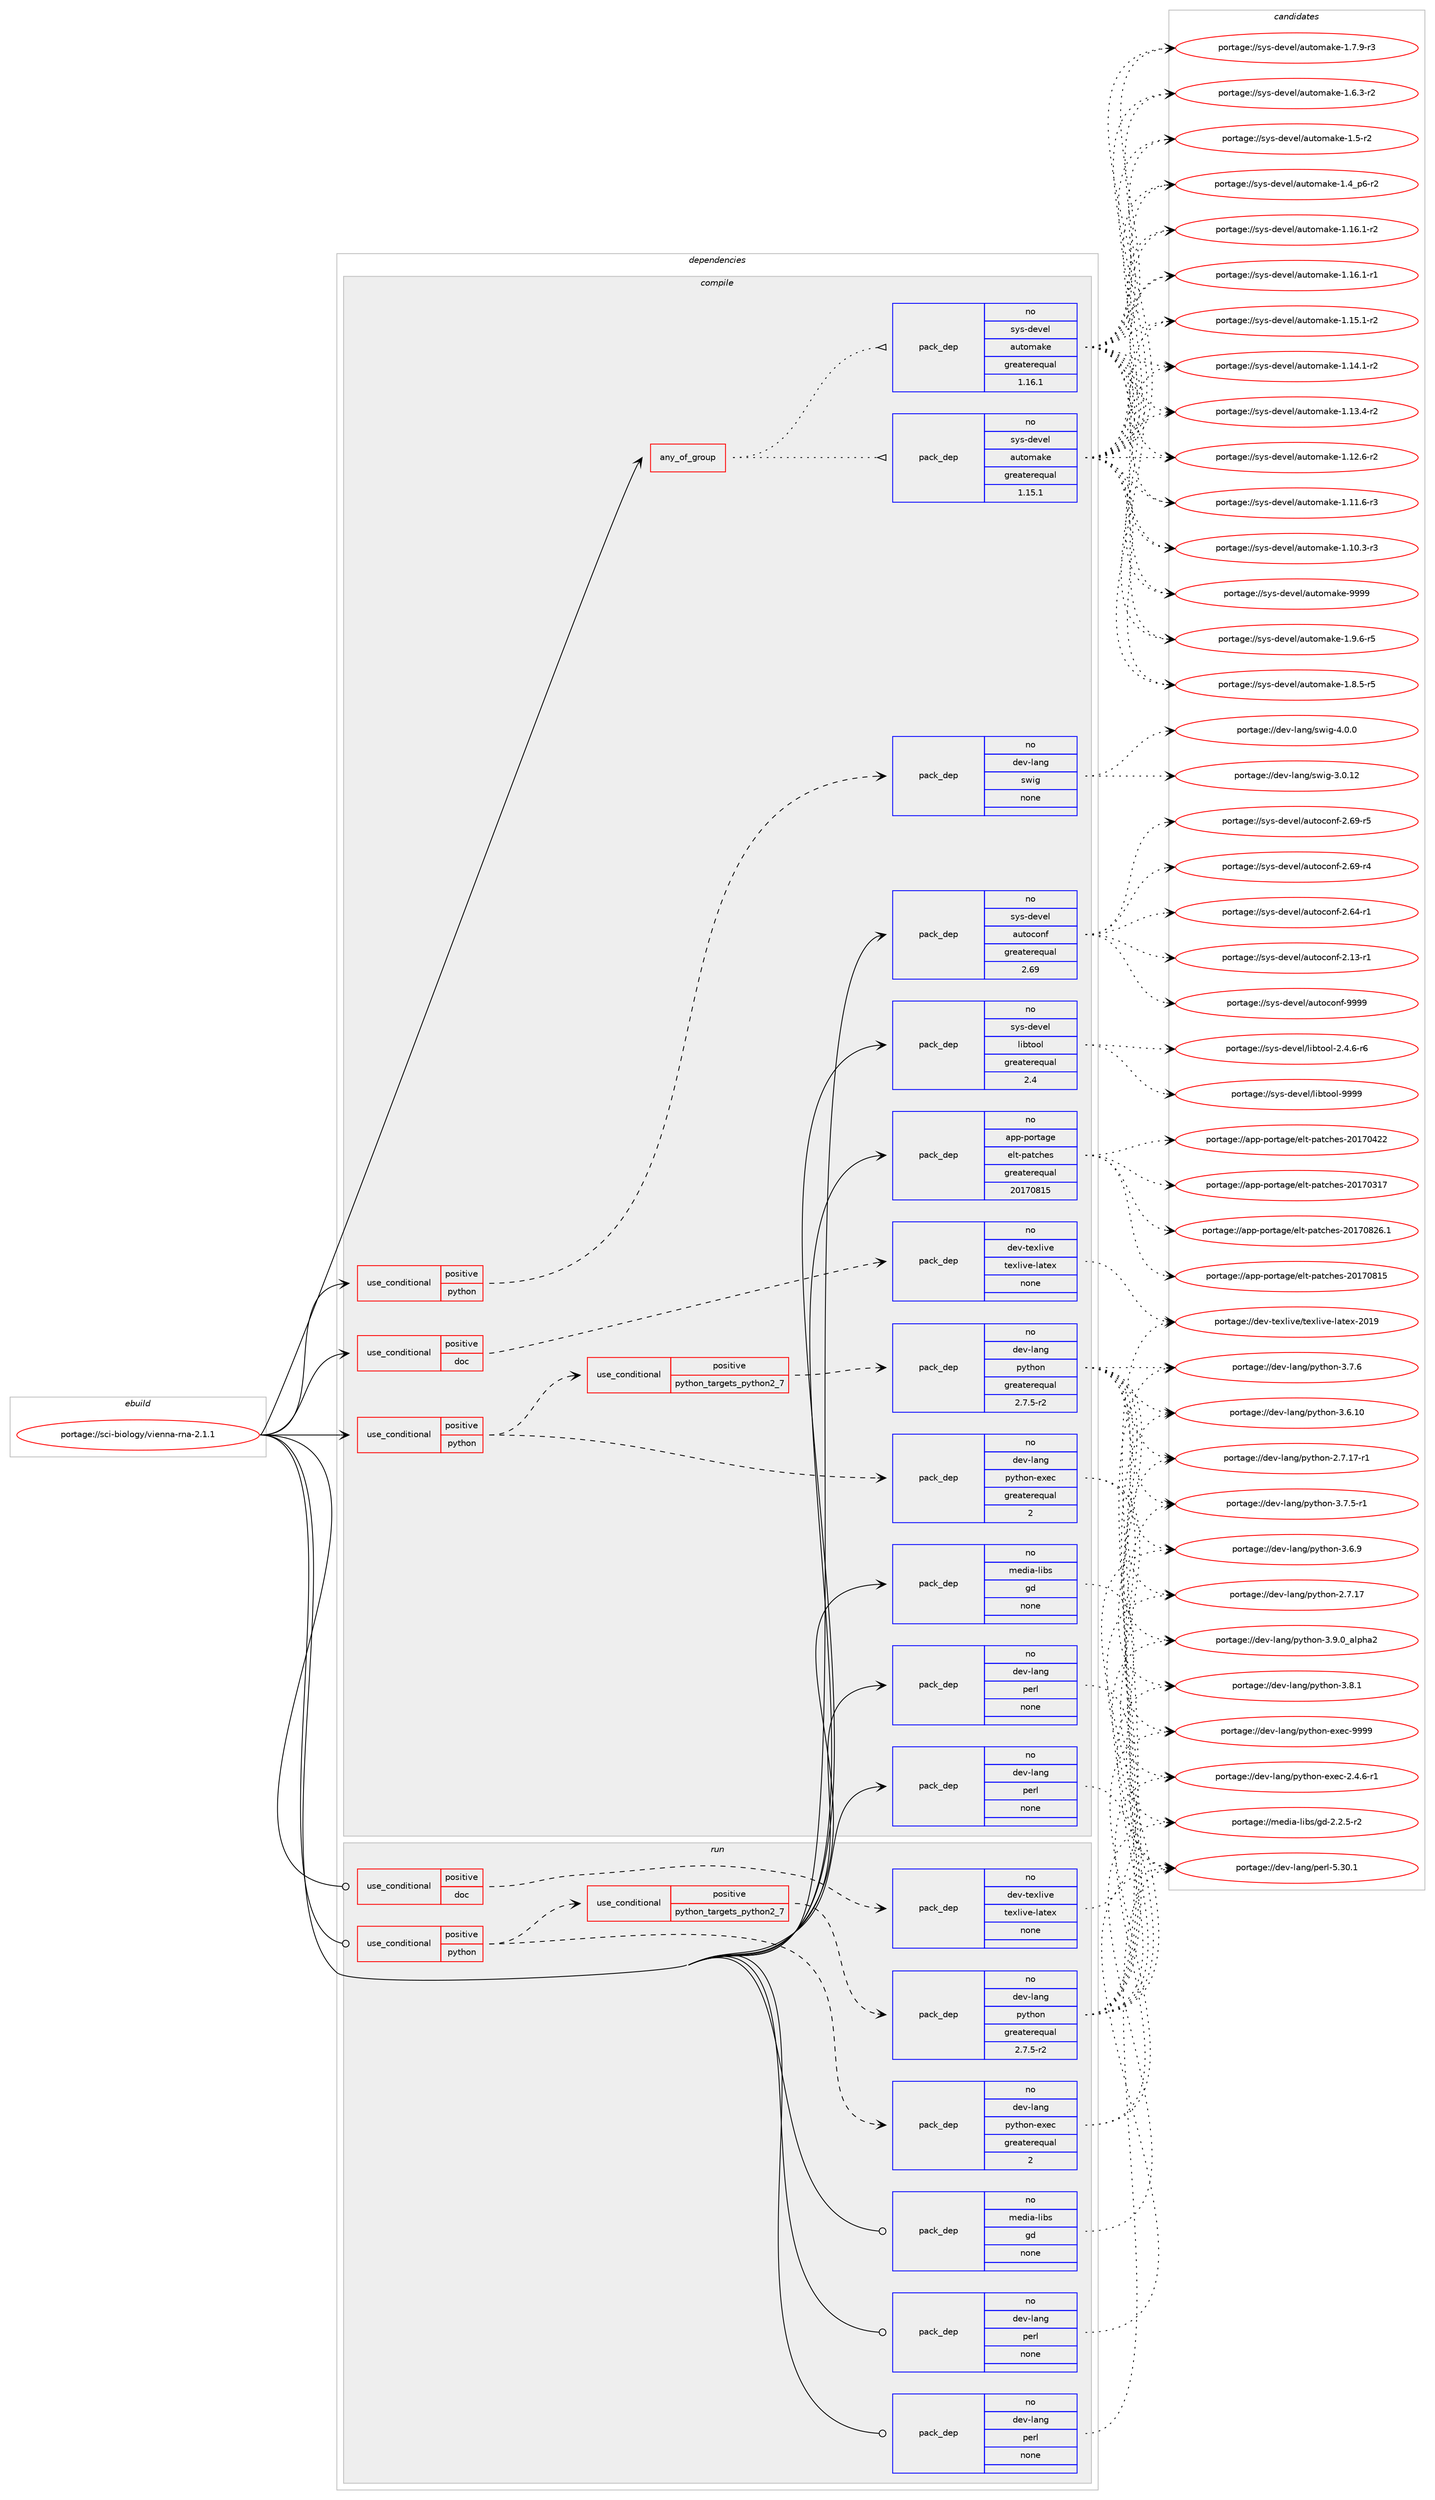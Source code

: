 digraph prolog {

# *************
# Graph options
# *************

newrank=true;
concentrate=true;
compound=true;
graph [rankdir=LR,fontname=Helvetica,fontsize=10,ranksep=1.5];#, ranksep=2.5, nodesep=0.2];
edge  [arrowhead=vee];
node  [fontname=Helvetica,fontsize=10];

# **********
# The ebuild
# **********

subgraph cluster_leftcol {
color=gray;
rank=same;
label=<<i>ebuild</i>>;
id [label="portage://sci-biology/vienna-rna-2.1.1", color=red, width=4, href="../sci-biology/vienna-rna-2.1.1.svg"];
}

# ****************
# The dependencies
# ****************

subgraph cluster_midcol {
color=gray;
label=<<i>dependencies</i>>;
subgraph cluster_compile {
fillcolor="#eeeeee";
style=filled;
label=<<i>compile</i>>;
subgraph any1644 {
dependency103374 [label=<<TABLE BORDER="0" CELLBORDER="1" CELLSPACING="0" CELLPADDING="4"><TR><TD CELLPADDING="10">any_of_group</TD></TR></TABLE>>, shape=none, color=red];subgraph pack80736 {
dependency103375 [label=<<TABLE BORDER="0" CELLBORDER="1" CELLSPACING="0" CELLPADDING="4" WIDTH="220"><TR><TD ROWSPAN="6" CELLPADDING="30">pack_dep</TD></TR><TR><TD WIDTH="110">no</TD></TR><TR><TD>sys-devel</TD></TR><TR><TD>automake</TD></TR><TR><TD>greaterequal</TD></TR><TR><TD>1.16.1</TD></TR></TABLE>>, shape=none, color=blue];
}
dependency103374:e -> dependency103375:w [weight=20,style="dotted",arrowhead="oinv"];
subgraph pack80737 {
dependency103376 [label=<<TABLE BORDER="0" CELLBORDER="1" CELLSPACING="0" CELLPADDING="4" WIDTH="220"><TR><TD ROWSPAN="6" CELLPADDING="30">pack_dep</TD></TR><TR><TD WIDTH="110">no</TD></TR><TR><TD>sys-devel</TD></TR><TR><TD>automake</TD></TR><TR><TD>greaterequal</TD></TR><TR><TD>1.15.1</TD></TR></TABLE>>, shape=none, color=blue];
}
dependency103374:e -> dependency103376:w [weight=20,style="dotted",arrowhead="oinv"];
}
id:e -> dependency103374:w [weight=20,style="solid",arrowhead="vee"];
subgraph cond20905 {
dependency103377 [label=<<TABLE BORDER="0" CELLBORDER="1" CELLSPACING="0" CELLPADDING="4"><TR><TD ROWSPAN="3" CELLPADDING="10">use_conditional</TD></TR><TR><TD>positive</TD></TR><TR><TD>doc</TD></TR></TABLE>>, shape=none, color=red];
subgraph pack80738 {
dependency103378 [label=<<TABLE BORDER="0" CELLBORDER="1" CELLSPACING="0" CELLPADDING="4" WIDTH="220"><TR><TD ROWSPAN="6" CELLPADDING="30">pack_dep</TD></TR><TR><TD WIDTH="110">no</TD></TR><TR><TD>dev-texlive</TD></TR><TR><TD>texlive-latex</TD></TR><TR><TD>none</TD></TR><TR><TD></TD></TR></TABLE>>, shape=none, color=blue];
}
dependency103377:e -> dependency103378:w [weight=20,style="dashed",arrowhead="vee"];
}
id:e -> dependency103377:w [weight=20,style="solid",arrowhead="vee"];
subgraph cond20906 {
dependency103379 [label=<<TABLE BORDER="0" CELLBORDER="1" CELLSPACING="0" CELLPADDING="4"><TR><TD ROWSPAN="3" CELLPADDING="10">use_conditional</TD></TR><TR><TD>positive</TD></TR><TR><TD>python</TD></TR></TABLE>>, shape=none, color=red];
subgraph cond20907 {
dependency103380 [label=<<TABLE BORDER="0" CELLBORDER="1" CELLSPACING="0" CELLPADDING="4"><TR><TD ROWSPAN="3" CELLPADDING="10">use_conditional</TD></TR><TR><TD>positive</TD></TR><TR><TD>python_targets_python2_7</TD></TR></TABLE>>, shape=none, color=red];
subgraph pack80739 {
dependency103381 [label=<<TABLE BORDER="0" CELLBORDER="1" CELLSPACING="0" CELLPADDING="4" WIDTH="220"><TR><TD ROWSPAN="6" CELLPADDING="30">pack_dep</TD></TR><TR><TD WIDTH="110">no</TD></TR><TR><TD>dev-lang</TD></TR><TR><TD>python</TD></TR><TR><TD>greaterequal</TD></TR><TR><TD>2.7.5-r2</TD></TR></TABLE>>, shape=none, color=blue];
}
dependency103380:e -> dependency103381:w [weight=20,style="dashed",arrowhead="vee"];
}
dependency103379:e -> dependency103380:w [weight=20,style="dashed",arrowhead="vee"];
subgraph pack80740 {
dependency103382 [label=<<TABLE BORDER="0" CELLBORDER="1" CELLSPACING="0" CELLPADDING="4" WIDTH="220"><TR><TD ROWSPAN="6" CELLPADDING="30">pack_dep</TD></TR><TR><TD WIDTH="110">no</TD></TR><TR><TD>dev-lang</TD></TR><TR><TD>python-exec</TD></TR><TR><TD>greaterequal</TD></TR><TR><TD>2</TD></TR></TABLE>>, shape=none, color=blue];
}
dependency103379:e -> dependency103382:w [weight=20,style="dashed",arrowhead="vee"];
}
id:e -> dependency103379:w [weight=20,style="solid",arrowhead="vee"];
subgraph cond20908 {
dependency103383 [label=<<TABLE BORDER="0" CELLBORDER="1" CELLSPACING="0" CELLPADDING="4"><TR><TD ROWSPAN="3" CELLPADDING="10">use_conditional</TD></TR><TR><TD>positive</TD></TR><TR><TD>python</TD></TR></TABLE>>, shape=none, color=red];
subgraph pack80741 {
dependency103384 [label=<<TABLE BORDER="0" CELLBORDER="1" CELLSPACING="0" CELLPADDING="4" WIDTH="220"><TR><TD ROWSPAN="6" CELLPADDING="30">pack_dep</TD></TR><TR><TD WIDTH="110">no</TD></TR><TR><TD>dev-lang</TD></TR><TR><TD>swig</TD></TR><TR><TD>none</TD></TR><TR><TD></TD></TR></TABLE>>, shape=none, color=blue];
}
dependency103383:e -> dependency103384:w [weight=20,style="dashed",arrowhead="vee"];
}
id:e -> dependency103383:w [weight=20,style="solid",arrowhead="vee"];
subgraph pack80742 {
dependency103385 [label=<<TABLE BORDER="0" CELLBORDER="1" CELLSPACING="0" CELLPADDING="4" WIDTH="220"><TR><TD ROWSPAN="6" CELLPADDING="30">pack_dep</TD></TR><TR><TD WIDTH="110">no</TD></TR><TR><TD>app-portage</TD></TR><TR><TD>elt-patches</TD></TR><TR><TD>greaterequal</TD></TR><TR><TD>20170815</TD></TR></TABLE>>, shape=none, color=blue];
}
id:e -> dependency103385:w [weight=20,style="solid",arrowhead="vee"];
subgraph pack80743 {
dependency103386 [label=<<TABLE BORDER="0" CELLBORDER="1" CELLSPACING="0" CELLPADDING="4" WIDTH="220"><TR><TD ROWSPAN="6" CELLPADDING="30">pack_dep</TD></TR><TR><TD WIDTH="110">no</TD></TR><TR><TD>dev-lang</TD></TR><TR><TD>perl</TD></TR><TR><TD>none</TD></TR><TR><TD></TD></TR></TABLE>>, shape=none, color=blue];
}
id:e -> dependency103386:w [weight=20,style="solid",arrowhead="vee"];
subgraph pack80744 {
dependency103387 [label=<<TABLE BORDER="0" CELLBORDER="1" CELLSPACING="0" CELLPADDING="4" WIDTH="220"><TR><TD ROWSPAN="6" CELLPADDING="30">pack_dep</TD></TR><TR><TD WIDTH="110">no</TD></TR><TR><TD>dev-lang</TD></TR><TR><TD>perl</TD></TR><TR><TD>none</TD></TR><TR><TD></TD></TR></TABLE>>, shape=none, color=blue];
}
id:e -> dependency103387:w [weight=20,style="solid",arrowhead="vee"];
subgraph pack80745 {
dependency103388 [label=<<TABLE BORDER="0" CELLBORDER="1" CELLSPACING="0" CELLPADDING="4" WIDTH="220"><TR><TD ROWSPAN="6" CELLPADDING="30">pack_dep</TD></TR><TR><TD WIDTH="110">no</TD></TR><TR><TD>media-libs</TD></TR><TR><TD>gd</TD></TR><TR><TD>none</TD></TR><TR><TD></TD></TR></TABLE>>, shape=none, color=blue];
}
id:e -> dependency103388:w [weight=20,style="solid",arrowhead="vee"];
subgraph pack80746 {
dependency103389 [label=<<TABLE BORDER="0" CELLBORDER="1" CELLSPACING="0" CELLPADDING="4" WIDTH="220"><TR><TD ROWSPAN="6" CELLPADDING="30">pack_dep</TD></TR><TR><TD WIDTH="110">no</TD></TR><TR><TD>sys-devel</TD></TR><TR><TD>autoconf</TD></TR><TR><TD>greaterequal</TD></TR><TR><TD>2.69</TD></TR></TABLE>>, shape=none, color=blue];
}
id:e -> dependency103389:w [weight=20,style="solid",arrowhead="vee"];
subgraph pack80747 {
dependency103390 [label=<<TABLE BORDER="0" CELLBORDER="1" CELLSPACING="0" CELLPADDING="4" WIDTH="220"><TR><TD ROWSPAN="6" CELLPADDING="30">pack_dep</TD></TR><TR><TD WIDTH="110">no</TD></TR><TR><TD>sys-devel</TD></TR><TR><TD>libtool</TD></TR><TR><TD>greaterequal</TD></TR><TR><TD>2.4</TD></TR></TABLE>>, shape=none, color=blue];
}
id:e -> dependency103390:w [weight=20,style="solid",arrowhead="vee"];
}
subgraph cluster_compileandrun {
fillcolor="#eeeeee";
style=filled;
label=<<i>compile and run</i>>;
}
subgraph cluster_run {
fillcolor="#eeeeee";
style=filled;
label=<<i>run</i>>;
subgraph cond20909 {
dependency103391 [label=<<TABLE BORDER="0" CELLBORDER="1" CELLSPACING="0" CELLPADDING="4"><TR><TD ROWSPAN="3" CELLPADDING="10">use_conditional</TD></TR><TR><TD>positive</TD></TR><TR><TD>doc</TD></TR></TABLE>>, shape=none, color=red];
subgraph pack80748 {
dependency103392 [label=<<TABLE BORDER="0" CELLBORDER="1" CELLSPACING="0" CELLPADDING="4" WIDTH="220"><TR><TD ROWSPAN="6" CELLPADDING="30">pack_dep</TD></TR><TR><TD WIDTH="110">no</TD></TR><TR><TD>dev-texlive</TD></TR><TR><TD>texlive-latex</TD></TR><TR><TD>none</TD></TR><TR><TD></TD></TR></TABLE>>, shape=none, color=blue];
}
dependency103391:e -> dependency103392:w [weight=20,style="dashed",arrowhead="vee"];
}
id:e -> dependency103391:w [weight=20,style="solid",arrowhead="odot"];
subgraph cond20910 {
dependency103393 [label=<<TABLE BORDER="0" CELLBORDER="1" CELLSPACING="0" CELLPADDING="4"><TR><TD ROWSPAN="3" CELLPADDING="10">use_conditional</TD></TR><TR><TD>positive</TD></TR><TR><TD>python</TD></TR></TABLE>>, shape=none, color=red];
subgraph cond20911 {
dependency103394 [label=<<TABLE BORDER="0" CELLBORDER="1" CELLSPACING="0" CELLPADDING="4"><TR><TD ROWSPAN="3" CELLPADDING="10">use_conditional</TD></TR><TR><TD>positive</TD></TR><TR><TD>python_targets_python2_7</TD></TR></TABLE>>, shape=none, color=red];
subgraph pack80749 {
dependency103395 [label=<<TABLE BORDER="0" CELLBORDER="1" CELLSPACING="0" CELLPADDING="4" WIDTH="220"><TR><TD ROWSPAN="6" CELLPADDING="30">pack_dep</TD></TR><TR><TD WIDTH="110">no</TD></TR><TR><TD>dev-lang</TD></TR><TR><TD>python</TD></TR><TR><TD>greaterequal</TD></TR><TR><TD>2.7.5-r2</TD></TR></TABLE>>, shape=none, color=blue];
}
dependency103394:e -> dependency103395:w [weight=20,style="dashed",arrowhead="vee"];
}
dependency103393:e -> dependency103394:w [weight=20,style="dashed",arrowhead="vee"];
subgraph pack80750 {
dependency103396 [label=<<TABLE BORDER="0" CELLBORDER="1" CELLSPACING="0" CELLPADDING="4" WIDTH="220"><TR><TD ROWSPAN="6" CELLPADDING="30">pack_dep</TD></TR><TR><TD WIDTH="110">no</TD></TR><TR><TD>dev-lang</TD></TR><TR><TD>python-exec</TD></TR><TR><TD>greaterequal</TD></TR><TR><TD>2</TD></TR></TABLE>>, shape=none, color=blue];
}
dependency103393:e -> dependency103396:w [weight=20,style="dashed",arrowhead="vee"];
}
id:e -> dependency103393:w [weight=20,style="solid",arrowhead="odot"];
subgraph pack80751 {
dependency103397 [label=<<TABLE BORDER="0" CELLBORDER="1" CELLSPACING="0" CELLPADDING="4" WIDTH="220"><TR><TD ROWSPAN="6" CELLPADDING="30">pack_dep</TD></TR><TR><TD WIDTH="110">no</TD></TR><TR><TD>dev-lang</TD></TR><TR><TD>perl</TD></TR><TR><TD>none</TD></TR><TR><TD></TD></TR></TABLE>>, shape=none, color=blue];
}
id:e -> dependency103397:w [weight=20,style="solid",arrowhead="odot"];
subgraph pack80752 {
dependency103398 [label=<<TABLE BORDER="0" CELLBORDER="1" CELLSPACING="0" CELLPADDING="4" WIDTH="220"><TR><TD ROWSPAN="6" CELLPADDING="30">pack_dep</TD></TR><TR><TD WIDTH="110">no</TD></TR><TR><TD>dev-lang</TD></TR><TR><TD>perl</TD></TR><TR><TD>none</TD></TR><TR><TD></TD></TR></TABLE>>, shape=none, color=blue];
}
id:e -> dependency103398:w [weight=20,style="solid",arrowhead="odot"];
subgraph pack80753 {
dependency103399 [label=<<TABLE BORDER="0" CELLBORDER="1" CELLSPACING="0" CELLPADDING="4" WIDTH="220"><TR><TD ROWSPAN="6" CELLPADDING="30">pack_dep</TD></TR><TR><TD WIDTH="110">no</TD></TR><TR><TD>media-libs</TD></TR><TR><TD>gd</TD></TR><TR><TD>none</TD></TR><TR><TD></TD></TR></TABLE>>, shape=none, color=blue];
}
id:e -> dependency103399:w [weight=20,style="solid",arrowhead="odot"];
}
}

# **************
# The candidates
# **************

subgraph cluster_choices {
rank=same;
color=gray;
label=<<i>candidates</i>>;

subgraph choice80736 {
color=black;
nodesep=1;
choice115121115451001011181011084797117116111109971071014557575757 [label="portage://sys-devel/automake-9999", color=red, width=4,href="../sys-devel/automake-9999.svg"];
choice115121115451001011181011084797117116111109971071014549465746544511453 [label="portage://sys-devel/automake-1.9.6-r5", color=red, width=4,href="../sys-devel/automake-1.9.6-r5.svg"];
choice115121115451001011181011084797117116111109971071014549465646534511453 [label="portage://sys-devel/automake-1.8.5-r5", color=red, width=4,href="../sys-devel/automake-1.8.5-r5.svg"];
choice115121115451001011181011084797117116111109971071014549465546574511451 [label="portage://sys-devel/automake-1.7.9-r3", color=red, width=4,href="../sys-devel/automake-1.7.9-r3.svg"];
choice115121115451001011181011084797117116111109971071014549465446514511450 [label="portage://sys-devel/automake-1.6.3-r2", color=red, width=4,href="../sys-devel/automake-1.6.3-r2.svg"];
choice11512111545100101118101108479711711611110997107101454946534511450 [label="portage://sys-devel/automake-1.5-r2", color=red, width=4,href="../sys-devel/automake-1.5-r2.svg"];
choice115121115451001011181011084797117116111109971071014549465295112544511450 [label="portage://sys-devel/automake-1.4_p6-r2", color=red, width=4,href="../sys-devel/automake-1.4_p6-r2.svg"];
choice11512111545100101118101108479711711611110997107101454946495446494511450 [label="portage://sys-devel/automake-1.16.1-r2", color=red, width=4,href="../sys-devel/automake-1.16.1-r2.svg"];
choice11512111545100101118101108479711711611110997107101454946495446494511449 [label="portage://sys-devel/automake-1.16.1-r1", color=red, width=4,href="../sys-devel/automake-1.16.1-r1.svg"];
choice11512111545100101118101108479711711611110997107101454946495346494511450 [label="portage://sys-devel/automake-1.15.1-r2", color=red, width=4,href="../sys-devel/automake-1.15.1-r2.svg"];
choice11512111545100101118101108479711711611110997107101454946495246494511450 [label="portage://sys-devel/automake-1.14.1-r2", color=red, width=4,href="../sys-devel/automake-1.14.1-r2.svg"];
choice11512111545100101118101108479711711611110997107101454946495146524511450 [label="portage://sys-devel/automake-1.13.4-r2", color=red, width=4,href="../sys-devel/automake-1.13.4-r2.svg"];
choice11512111545100101118101108479711711611110997107101454946495046544511450 [label="portage://sys-devel/automake-1.12.6-r2", color=red, width=4,href="../sys-devel/automake-1.12.6-r2.svg"];
choice11512111545100101118101108479711711611110997107101454946494946544511451 [label="portage://sys-devel/automake-1.11.6-r3", color=red, width=4,href="../sys-devel/automake-1.11.6-r3.svg"];
choice11512111545100101118101108479711711611110997107101454946494846514511451 [label="portage://sys-devel/automake-1.10.3-r3", color=red, width=4,href="../sys-devel/automake-1.10.3-r3.svg"];
dependency103375:e -> choice115121115451001011181011084797117116111109971071014557575757:w [style=dotted,weight="100"];
dependency103375:e -> choice115121115451001011181011084797117116111109971071014549465746544511453:w [style=dotted,weight="100"];
dependency103375:e -> choice115121115451001011181011084797117116111109971071014549465646534511453:w [style=dotted,weight="100"];
dependency103375:e -> choice115121115451001011181011084797117116111109971071014549465546574511451:w [style=dotted,weight="100"];
dependency103375:e -> choice115121115451001011181011084797117116111109971071014549465446514511450:w [style=dotted,weight="100"];
dependency103375:e -> choice11512111545100101118101108479711711611110997107101454946534511450:w [style=dotted,weight="100"];
dependency103375:e -> choice115121115451001011181011084797117116111109971071014549465295112544511450:w [style=dotted,weight="100"];
dependency103375:e -> choice11512111545100101118101108479711711611110997107101454946495446494511450:w [style=dotted,weight="100"];
dependency103375:e -> choice11512111545100101118101108479711711611110997107101454946495446494511449:w [style=dotted,weight="100"];
dependency103375:e -> choice11512111545100101118101108479711711611110997107101454946495346494511450:w [style=dotted,weight="100"];
dependency103375:e -> choice11512111545100101118101108479711711611110997107101454946495246494511450:w [style=dotted,weight="100"];
dependency103375:e -> choice11512111545100101118101108479711711611110997107101454946495146524511450:w [style=dotted,weight="100"];
dependency103375:e -> choice11512111545100101118101108479711711611110997107101454946495046544511450:w [style=dotted,weight="100"];
dependency103375:e -> choice11512111545100101118101108479711711611110997107101454946494946544511451:w [style=dotted,weight="100"];
dependency103375:e -> choice11512111545100101118101108479711711611110997107101454946494846514511451:w [style=dotted,weight="100"];
}
subgraph choice80737 {
color=black;
nodesep=1;
choice115121115451001011181011084797117116111109971071014557575757 [label="portage://sys-devel/automake-9999", color=red, width=4,href="../sys-devel/automake-9999.svg"];
choice115121115451001011181011084797117116111109971071014549465746544511453 [label="portage://sys-devel/automake-1.9.6-r5", color=red, width=4,href="../sys-devel/automake-1.9.6-r5.svg"];
choice115121115451001011181011084797117116111109971071014549465646534511453 [label="portage://sys-devel/automake-1.8.5-r5", color=red, width=4,href="../sys-devel/automake-1.8.5-r5.svg"];
choice115121115451001011181011084797117116111109971071014549465546574511451 [label="portage://sys-devel/automake-1.7.9-r3", color=red, width=4,href="../sys-devel/automake-1.7.9-r3.svg"];
choice115121115451001011181011084797117116111109971071014549465446514511450 [label="portage://sys-devel/automake-1.6.3-r2", color=red, width=4,href="../sys-devel/automake-1.6.3-r2.svg"];
choice11512111545100101118101108479711711611110997107101454946534511450 [label="portage://sys-devel/automake-1.5-r2", color=red, width=4,href="../sys-devel/automake-1.5-r2.svg"];
choice115121115451001011181011084797117116111109971071014549465295112544511450 [label="portage://sys-devel/automake-1.4_p6-r2", color=red, width=4,href="../sys-devel/automake-1.4_p6-r2.svg"];
choice11512111545100101118101108479711711611110997107101454946495446494511450 [label="portage://sys-devel/automake-1.16.1-r2", color=red, width=4,href="../sys-devel/automake-1.16.1-r2.svg"];
choice11512111545100101118101108479711711611110997107101454946495446494511449 [label="portage://sys-devel/automake-1.16.1-r1", color=red, width=4,href="../sys-devel/automake-1.16.1-r1.svg"];
choice11512111545100101118101108479711711611110997107101454946495346494511450 [label="portage://sys-devel/automake-1.15.1-r2", color=red, width=4,href="../sys-devel/automake-1.15.1-r2.svg"];
choice11512111545100101118101108479711711611110997107101454946495246494511450 [label="portage://sys-devel/automake-1.14.1-r2", color=red, width=4,href="../sys-devel/automake-1.14.1-r2.svg"];
choice11512111545100101118101108479711711611110997107101454946495146524511450 [label="portage://sys-devel/automake-1.13.4-r2", color=red, width=4,href="../sys-devel/automake-1.13.4-r2.svg"];
choice11512111545100101118101108479711711611110997107101454946495046544511450 [label="portage://sys-devel/automake-1.12.6-r2", color=red, width=4,href="../sys-devel/automake-1.12.6-r2.svg"];
choice11512111545100101118101108479711711611110997107101454946494946544511451 [label="portage://sys-devel/automake-1.11.6-r3", color=red, width=4,href="../sys-devel/automake-1.11.6-r3.svg"];
choice11512111545100101118101108479711711611110997107101454946494846514511451 [label="portage://sys-devel/automake-1.10.3-r3", color=red, width=4,href="../sys-devel/automake-1.10.3-r3.svg"];
dependency103376:e -> choice115121115451001011181011084797117116111109971071014557575757:w [style=dotted,weight="100"];
dependency103376:e -> choice115121115451001011181011084797117116111109971071014549465746544511453:w [style=dotted,weight="100"];
dependency103376:e -> choice115121115451001011181011084797117116111109971071014549465646534511453:w [style=dotted,weight="100"];
dependency103376:e -> choice115121115451001011181011084797117116111109971071014549465546574511451:w [style=dotted,weight="100"];
dependency103376:e -> choice115121115451001011181011084797117116111109971071014549465446514511450:w [style=dotted,weight="100"];
dependency103376:e -> choice11512111545100101118101108479711711611110997107101454946534511450:w [style=dotted,weight="100"];
dependency103376:e -> choice115121115451001011181011084797117116111109971071014549465295112544511450:w [style=dotted,weight="100"];
dependency103376:e -> choice11512111545100101118101108479711711611110997107101454946495446494511450:w [style=dotted,weight="100"];
dependency103376:e -> choice11512111545100101118101108479711711611110997107101454946495446494511449:w [style=dotted,weight="100"];
dependency103376:e -> choice11512111545100101118101108479711711611110997107101454946495346494511450:w [style=dotted,weight="100"];
dependency103376:e -> choice11512111545100101118101108479711711611110997107101454946495246494511450:w [style=dotted,weight="100"];
dependency103376:e -> choice11512111545100101118101108479711711611110997107101454946495146524511450:w [style=dotted,weight="100"];
dependency103376:e -> choice11512111545100101118101108479711711611110997107101454946495046544511450:w [style=dotted,weight="100"];
dependency103376:e -> choice11512111545100101118101108479711711611110997107101454946494946544511451:w [style=dotted,weight="100"];
dependency103376:e -> choice11512111545100101118101108479711711611110997107101454946494846514511451:w [style=dotted,weight="100"];
}
subgraph choice80738 {
color=black;
nodesep=1;
choice100101118451161011201081051181014711610112010810511810145108971161011204550484957 [label="portage://dev-texlive/texlive-latex-2019", color=red, width=4,href="../dev-texlive/texlive-latex-2019.svg"];
dependency103378:e -> choice100101118451161011201081051181014711610112010810511810145108971161011204550484957:w [style=dotted,weight="100"];
}
subgraph choice80739 {
color=black;
nodesep=1;
choice10010111845108971101034711212111610411111045514657464895971081121049750 [label="portage://dev-lang/python-3.9.0_alpha2", color=red, width=4,href="../dev-lang/python-3.9.0_alpha2.svg"];
choice100101118451089711010347112121116104111110455146564649 [label="portage://dev-lang/python-3.8.1", color=red, width=4,href="../dev-lang/python-3.8.1.svg"];
choice100101118451089711010347112121116104111110455146554654 [label="portage://dev-lang/python-3.7.6", color=red, width=4,href="../dev-lang/python-3.7.6.svg"];
choice1001011184510897110103471121211161041111104551465546534511449 [label="portage://dev-lang/python-3.7.5-r1", color=red, width=4,href="../dev-lang/python-3.7.5-r1.svg"];
choice100101118451089711010347112121116104111110455146544657 [label="portage://dev-lang/python-3.6.9", color=red, width=4,href="../dev-lang/python-3.6.9.svg"];
choice10010111845108971101034711212111610411111045514654464948 [label="portage://dev-lang/python-3.6.10", color=red, width=4,href="../dev-lang/python-3.6.10.svg"];
choice100101118451089711010347112121116104111110455046554649554511449 [label="portage://dev-lang/python-2.7.17-r1", color=red, width=4,href="../dev-lang/python-2.7.17-r1.svg"];
choice10010111845108971101034711212111610411111045504655464955 [label="portage://dev-lang/python-2.7.17", color=red, width=4,href="../dev-lang/python-2.7.17.svg"];
dependency103381:e -> choice10010111845108971101034711212111610411111045514657464895971081121049750:w [style=dotted,weight="100"];
dependency103381:e -> choice100101118451089711010347112121116104111110455146564649:w [style=dotted,weight="100"];
dependency103381:e -> choice100101118451089711010347112121116104111110455146554654:w [style=dotted,weight="100"];
dependency103381:e -> choice1001011184510897110103471121211161041111104551465546534511449:w [style=dotted,weight="100"];
dependency103381:e -> choice100101118451089711010347112121116104111110455146544657:w [style=dotted,weight="100"];
dependency103381:e -> choice10010111845108971101034711212111610411111045514654464948:w [style=dotted,weight="100"];
dependency103381:e -> choice100101118451089711010347112121116104111110455046554649554511449:w [style=dotted,weight="100"];
dependency103381:e -> choice10010111845108971101034711212111610411111045504655464955:w [style=dotted,weight="100"];
}
subgraph choice80740 {
color=black;
nodesep=1;
choice10010111845108971101034711212111610411111045101120101994557575757 [label="portage://dev-lang/python-exec-9999", color=red, width=4,href="../dev-lang/python-exec-9999.svg"];
choice10010111845108971101034711212111610411111045101120101994550465246544511449 [label="portage://dev-lang/python-exec-2.4.6-r1", color=red, width=4,href="../dev-lang/python-exec-2.4.6-r1.svg"];
dependency103382:e -> choice10010111845108971101034711212111610411111045101120101994557575757:w [style=dotted,weight="100"];
dependency103382:e -> choice10010111845108971101034711212111610411111045101120101994550465246544511449:w [style=dotted,weight="100"];
}
subgraph choice80741 {
color=black;
nodesep=1;
choice100101118451089711010347115119105103455246484648 [label="portage://dev-lang/swig-4.0.0", color=red, width=4,href="../dev-lang/swig-4.0.0.svg"];
choice10010111845108971101034711511910510345514648464950 [label="portage://dev-lang/swig-3.0.12", color=red, width=4,href="../dev-lang/swig-3.0.12.svg"];
dependency103384:e -> choice100101118451089711010347115119105103455246484648:w [style=dotted,weight="100"];
dependency103384:e -> choice10010111845108971101034711511910510345514648464950:w [style=dotted,weight="100"];
}
subgraph choice80742 {
color=black;
nodesep=1;
choice971121124511211111411697103101471011081164511297116991041011154550484955485650544649 [label="portage://app-portage/elt-patches-20170826.1", color=red, width=4,href="../app-portage/elt-patches-20170826.1.svg"];
choice97112112451121111141169710310147101108116451129711699104101115455048495548564953 [label="portage://app-portage/elt-patches-20170815", color=red, width=4,href="../app-portage/elt-patches-20170815.svg"];
choice97112112451121111141169710310147101108116451129711699104101115455048495548525050 [label="portage://app-portage/elt-patches-20170422", color=red, width=4,href="../app-portage/elt-patches-20170422.svg"];
choice97112112451121111141169710310147101108116451129711699104101115455048495548514955 [label="portage://app-portage/elt-patches-20170317", color=red, width=4,href="../app-portage/elt-patches-20170317.svg"];
dependency103385:e -> choice971121124511211111411697103101471011081164511297116991041011154550484955485650544649:w [style=dotted,weight="100"];
dependency103385:e -> choice97112112451121111141169710310147101108116451129711699104101115455048495548564953:w [style=dotted,weight="100"];
dependency103385:e -> choice97112112451121111141169710310147101108116451129711699104101115455048495548525050:w [style=dotted,weight="100"];
dependency103385:e -> choice97112112451121111141169710310147101108116451129711699104101115455048495548514955:w [style=dotted,weight="100"];
}
subgraph choice80743 {
color=black;
nodesep=1;
choice10010111845108971101034711210111410845534651484649 [label="portage://dev-lang/perl-5.30.1", color=red, width=4,href="../dev-lang/perl-5.30.1.svg"];
dependency103386:e -> choice10010111845108971101034711210111410845534651484649:w [style=dotted,weight="100"];
}
subgraph choice80744 {
color=black;
nodesep=1;
choice10010111845108971101034711210111410845534651484649 [label="portage://dev-lang/perl-5.30.1", color=red, width=4,href="../dev-lang/perl-5.30.1.svg"];
dependency103387:e -> choice10010111845108971101034711210111410845534651484649:w [style=dotted,weight="100"];
}
subgraph choice80745 {
color=black;
nodesep=1;
choice109101100105974510810598115471031004550465046534511450 [label="portage://media-libs/gd-2.2.5-r2", color=red, width=4,href="../media-libs/gd-2.2.5-r2.svg"];
dependency103388:e -> choice109101100105974510810598115471031004550465046534511450:w [style=dotted,weight="100"];
}
subgraph choice80746 {
color=black;
nodesep=1;
choice115121115451001011181011084797117116111991111101024557575757 [label="portage://sys-devel/autoconf-9999", color=red, width=4,href="../sys-devel/autoconf-9999.svg"];
choice1151211154510010111810110847971171161119911111010245504654574511453 [label="portage://sys-devel/autoconf-2.69-r5", color=red, width=4,href="../sys-devel/autoconf-2.69-r5.svg"];
choice1151211154510010111810110847971171161119911111010245504654574511452 [label="portage://sys-devel/autoconf-2.69-r4", color=red, width=4,href="../sys-devel/autoconf-2.69-r4.svg"];
choice1151211154510010111810110847971171161119911111010245504654524511449 [label="portage://sys-devel/autoconf-2.64-r1", color=red, width=4,href="../sys-devel/autoconf-2.64-r1.svg"];
choice1151211154510010111810110847971171161119911111010245504649514511449 [label="portage://sys-devel/autoconf-2.13-r1", color=red, width=4,href="../sys-devel/autoconf-2.13-r1.svg"];
dependency103389:e -> choice115121115451001011181011084797117116111991111101024557575757:w [style=dotted,weight="100"];
dependency103389:e -> choice1151211154510010111810110847971171161119911111010245504654574511453:w [style=dotted,weight="100"];
dependency103389:e -> choice1151211154510010111810110847971171161119911111010245504654574511452:w [style=dotted,weight="100"];
dependency103389:e -> choice1151211154510010111810110847971171161119911111010245504654524511449:w [style=dotted,weight="100"];
dependency103389:e -> choice1151211154510010111810110847971171161119911111010245504649514511449:w [style=dotted,weight="100"];
}
subgraph choice80747 {
color=black;
nodesep=1;
choice1151211154510010111810110847108105981161111111084557575757 [label="portage://sys-devel/libtool-9999", color=red, width=4,href="../sys-devel/libtool-9999.svg"];
choice1151211154510010111810110847108105981161111111084550465246544511454 [label="portage://sys-devel/libtool-2.4.6-r6", color=red, width=4,href="../sys-devel/libtool-2.4.6-r6.svg"];
dependency103390:e -> choice1151211154510010111810110847108105981161111111084557575757:w [style=dotted,weight="100"];
dependency103390:e -> choice1151211154510010111810110847108105981161111111084550465246544511454:w [style=dotted,weight="100"];
}
subgraph choice80748 {
color=black;
nodesep=1;
choice100101118451161011201081051181014711610112010810511810145108971161011204550484957 [label="portage://dev-texlive/texlive-latex-2019", color=red, width=4,href="../dev-texlive/texlive-latex-2019.svg"];
dependency103392:e -> choice100101118451161011201081051181014711610112010810511810145108971161011204550484957:w [style=dotted,weight="100"];
}
subgraph choice80749 {
color=black;
nodesep=1;
choice10010111845108971101034711212111610411111045514657464895971081121049750 [label="portage://dev-lang/python-3.9.0_alpha2", color=red, width=4,href="../dev-lang/python-3.9.0_alpha2.svg"];
choice100101118451089711010347112121116104111110455146564649 [label="portage://dev-lang/python-3.8.1", color=red, width=4,href="../dev-lang/python-3.8.1.svg"];
choice100101118451089711010347112121116104111110455146554654 [label="portage://dev-lang/python-3.7.6", color=red, width=4,href="../dev-lang/python-3.7.6.svg"];
choice1001011184510897110103471121211161041111104551465546534511449 [label="portage://dev-lang/python-3.7.5-r1", color=red, width=4,href="../dev-lang/python-3.7.5-r1.svg"];
choice100101118451089711010347112121116104111110455146544657 [label="portage://dev-lang/python-3.6.9", color=red, width=4,href="../dev-lang/python-3.6.9.svg"];
choice10010111845108971101034711212111610411111045514654464948 [label="portage://dev-lang/python-3.6.10", color=red, width=4,href="../dev-lang/python-3.6.10.svg"];
choice100101118451089711010347112121116104111110455046554649554511449 [label="portage://dev-lang/python-2.7.17-r1", color=red, width=4,href="../dev-lang/python-2.7.17-r1.svg"];
choice10010111845108971101034711212111610411111045504655464955 [label="portage://dev-lang/python-2.7.17", color=red, width=4,href="../dev-lang/python-2.7.17.svg"];
dependency103395:e -> choice10010111845108971101034711212111610411111045514657464895971081121049750:w [style=dotted,weight="100"];
dependency103395:e -> choice100101118451089711010347112121116104111110455146564649:w [style=dotted,weight="100"];
dependency103395:e -> choice100101118451089711010347112121116104111110455146554654:w [style=dotted,weight="100"];
dependency103395:e -> choice1001011184510897110103471121211161041111104551465546534511449:w [style=dotted,weight="100"];
dependency103395:e -> choice100101118451089711010347112121116104111110455146544657:w [style=dotted,weight="100"];
dependency103395:e -> choice10010111845108971101034711212111610411111045514654464948:w [style=dotted,weight="100"];
dependency103395:e -> choice100101118451089711010347112121116104111110455046554649554511449:w [style=dotted,weight="100"];
dependency103395:e -> choice10010111845108971101034711212111610411111045504655464955:w [style=dotted,weight="100"];
}
subgraph choice80750 {
color=black;
nodesep=1;
choice10010111845108971101034711212111610411111045101120101994557575757 [label="portage://dev-lang/python-exec-9999", color=red, width=4,href="../dev-lang/python-exec-9999.svg"];
choice10010111845108971101034711212111610411111045101120101994550465246544511449 [label="portage://dev-lang/python-exec-2.4.6-r1", color=red, width=4,href="../dev-lang/python-exec-2.4.6-r1.svg"];
dependency103396:e -> choice10010111845108971101034711212111610411111045101120101994557575757:w [style=dotted,weight="100"];
dependency103396:e -> choice10010111845108971101034711212111610411111045101120101994550465246544511449:w [style=dotted,weight="100"];
}
subgraph choice80751 {
color=black;
nodesep=1;
choice10010111845108971101034711210111410845534651484649 [label="portage://dev-lang/perl-5.30.1", color=red, width=4,href="../dev-lang/perl-5.30.1.svg"];
dependency103397:e -> choice10010111845108971101034711210111410845534651484649:w [style=dotted,weight="100"];
}
subgraph choice80752 {
color=black;
nodesep=1;
choice10010111845108971101034711210111410845534651484649 [label="portage://dev-lang/perl-5.30.1", color=red, width=4,href="../dev-lang/perl-5.30.1.svg"];
dependency103398:e -> choice10010111845108971101034711210111410845534651484649:w [style=dotted,weight="100"];
}
subgraph choice80753 {
color=black;
nodesep=1;
choice109101100105974510810598115471031004550465046534511450 [label="portage://media-libs/gd-2.2.5-r2", color=red, width=4,href="../media-libs/gd-2.2.5-r2.svg"];
dependency103399:e -> choice109101100105974510810598115471031004550465046534511450:w [style=dotted,weight="100"];
}
}

}
